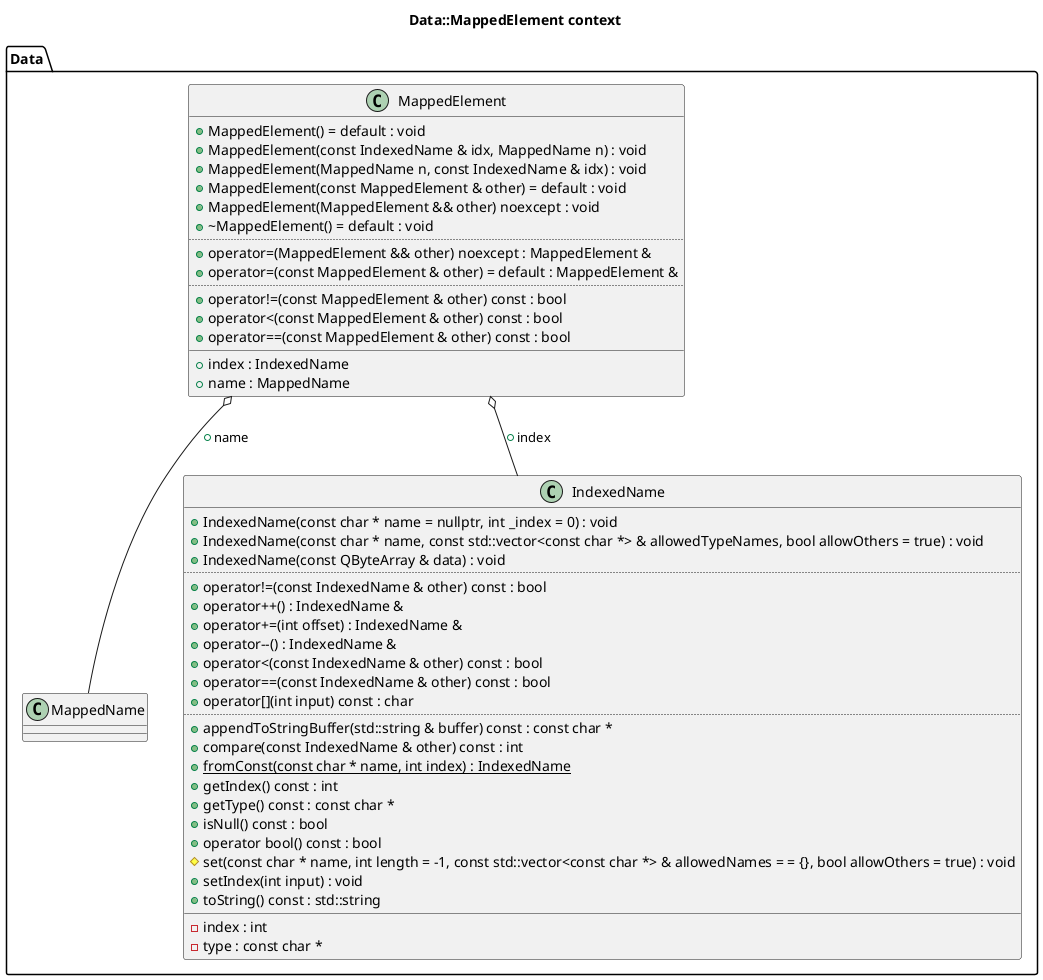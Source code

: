 @startuml
title Data::MappedElement context
package [Data] as C_0007944022382666682349 {
class "MappedName" as C_0007243427818333896881
class C_0007243427818333896881 [[https://github.com/FreeCAD/FreeCAD/blob/2fcc5317fe3aee96ca73475986a577719fc78e20/src/App/StringHasher.h#L45{MappedName}]] {
__
}
class "IndexedName" as C_0000077198310494763102
class C_0000077198310494763102 [[https://github.com/FreeCAD/FreeCAD/blob/2fcc5317fe3aee96ca73475986a577719fc78e20/src/App/IndexedName.h#L55{IndexedName}]] {
+IndexedName(const char * name = nullptr, int _index = 0) : void [[[https://github.com/FreeCAD/FreeCAD/blob/2fcc5317fe3aee96ca73475986a577719fc78e20/src/App/IndexedName.h#L67{IndexedName}]]]
+IndexedName(const char * name, const std::vector<const char *> & allowedTypeNames, bool allowOthers = true) : void [[[https://github.com/FreeCAD/FreeCAD/blob/2fcc5317fe3aee96ca73475986a577719fc78e20/src/App/IndexedName.h#L96{IndexedName}]]]
+IndexedName(const QByteArray & data) : void [[[https://github.com/FreeCAD/FreeCAD/blob/2fcc5317fe3aee96ca73475986a577719fc78e20/src/App/IndexedName.h#L108{IndexedName}]]]
..
+operator!=(const IndexedName & other) const : bool [[[https://github.com/FreeCAD/FreeCAD/blob/2fcc5317fe3aee96ca73475986a577719fc78e20/src/App/IndexedName.h#L198{operator!=}]]]
+operator++() : IndexedName & [[[https://github.com/FreeCAD/FreeCAD/blob/2fcc5317fe3aee96ca73475986a577719fc78e20/src/App/IndexedName.h#L182{operator++}]]]
+operator+=(int offset) : IndexedName & [[[https://github.com/FreeCAD/FreeCAD/blob/2fcc5317fe3aee96ca73475986a577719fc78e20/src/App/IndexedName.h#L174{operator+=}]]]
+operator--() : IndexedName & [[[https://github.com/FreeCAD/FreeCAD/blob/2fcc5317fe3aee96ca73475986a577719fc78e20/src/App/IndexedName.h#L190{operator--}]]]
+operator<(const IndexedName & other) const : bool [[[https://github.com/FreeCAD/FreeCAD/blob/2fcc5317fe3aee96ca73475986a577719fc78e20/src/App/IndexedName.h#L221{operator<}]]]
+operator==(const IndexedName & other) const : bool [[[https://github.com/FreeCAD/FreeCAD/blob/2fcc5317fe3aee96ca73475986a577719fc78e20/src/App/IndexedName.h#L166{operator==}]]]
+operator[](int input) const : char [[[https://github.com/FreeCAD/FreeCAD/blob/2fcc5317fe3aee96ca73475986a577719fc78e20/src/App/IndexedName.h#L228{operator[]}]]]
..
+appendToStringBuffer(std::string & buffer) const : const char * [[[https://github.com/FreeCAD/FreeCAD/blob/2fcc5317fe3aee96ca73475986a577719fc78e20/src/App/IndexedName.h#L133{appendToStringBuffer}]]]
+compare(const IndexedName & other) const : int [[[https://github.com/FreeCAD/FreeCAD/blob/2fcc5317fe3aee96ca73475986a577719fc78e20/src/App/IndexedName.h#L204{compare}]]]
{static} +fromConst(const char * name, int index) : IndexedName [[[https://github.com/FreeCAD/FreeCAD/blob/2fcc5317fe3aee96ca73475986a577719fc78e20/src/App/IndexedName.h#L120{fromConst}]]]
+getIndex() const : int [[[https://github.com/FreeCAD/FreeCAD/blob/2fcc5317fe3aee96ca73475986a577719fc78e20/src/App/IndexedName.h#L241{getIndex}]]]
+getType() const : const char * [[[https://github.com/FreeCAD/FreeCAD/blob/2fcc5317fe3aee96ca73475986a577719fc78e20/src/App/IndexedName.h#L238{getType}]]]
+isNull() const : bool [[[https://github.com/FreeCAD/FreeCAD/blob/2fcc5317fe3aee96ca73475986a577719fc78e20/src/App/IndexedName.h#L252{isNull}]]]
+operator bool() const : bool [[[https://github.com/FreeCAD/FreeCAD/blob/2fcc5317fe3aee96ca73475986a577719fc78e20/src/App/IndexedName.h#L256{operator bool}]]]
#set(const char * name, int length = -1, const std::vector<const char *> & allowedNames = = {}, bool allowOthers = true) : void [[[https://github.com/FreeCAD/FreeCAD/blob/2fcc5317fe3aee96ca73475986a577719fc78e20/src/App/IndexedName.h#L271{set}]]]
+setIndex(int input) : void [[[https://github.com/FreeCAD/FreeCAD/blob/2fcc5317fe3aee96ca73475986a577719fc78e20/src/App/IndexedName.h#L247{setIndex}]]]
+toString() const : std::string [[[https://github.com/FreeCAD/FreeCAD/blob/2fcc5317fe3aee96ca73475986a577719fc78e20/src/App/IndexedName.h#L147{toString}]]]
__
-index : int [[[https://github.com/FreeCAD/FreeCAD/blob/2fcc5317fe3aee96ca73475986a577719fc78e20/src/App/IndexedName.h#L278{index}]]]
-type : const char * [[[https://github.com/FreeCAD/FreeCAD/blob/2fcc5317fe3aee96ca73475986a577719fc78e20/src/App/IndexedName.h#L277{type}]]]
}
class "MappedElement" as C_0005907300236355149255
class C_0005907300236355149255 [[https://github.com/FreeCAD/FreeCAD/blob/2fcc5317fe3aee96ca73475986a577719fc78e20/src/App/MappedElement.h#L41{MappedElement}]] {
+MappedElement() = default : void [[[https://github.com/FreeCAD/FreeCAD/blob/2fcc5317fe3aee96ca73475986a577719fc78e20/src/App/MappedElement.h#L46{MappedElement}]]]
+MappedElement(const IndexedName & idx, MappedName n) : void [[[https://github.com/FreeCAD/FreeCAD/blob/2fcc5317fe3aee96ca73475986a577719fc78e20/src/App/MappedElement.h#L48{MappedElement}]]]
+MappedElement(MappedName n, const IndexedName & idx) : void [[[https://github.com/FreeCAD/FreeCAD/blob/2fcc5317fe3aee96ca73475986a577719fc78e20/src/App/MappedElement.h#L53{MappedElement}]]]
+MappedElement(const MappedElement & other) = default : void [[[https://github.com/FreeCAD/FreeCAD/blob/2fcc5317fe3aee96ca73475986a577719fc78e20/src/App/MappedElement.h#L60{MappedElement}]]]
+MappedElement(MappedElement && other) noexcept : void [[[https://github.com/FreeCAD/FreeCAD/blob/2fcc5317fe3aee96ca73475986a577719fc78e20/src/App/MappedElement.h#L62{MappedElement}]]]
+~MappedElement() = default : void [[[https://github.com/FreeCAD/FreeCAD/blob/2fcc5317fe3aee96ca73475986a577719fc78e20/src/App/MappedElement.h#L58{~MappedElement}]]]
..
+operator=(MappedElement && other) noexcept : MappedElement & [[[https://github.com/FreeCAD/FreeCAD/blob/2fcc5317fe3aee96ca73475986a577719fc78e20/src/App/MappedElement.h#L67{operator=}]]]
+operator=(const MappedElement & other) = default : MappedElement & [[[https://github.com/FreeCAD/FreeCAD/blob/2fcc5317fe3aee96ca73475986a577719fc78e20/src/App/MappedElement.h#L74{operator=}]]]
..
+operator!=(const MappedElement & other) const : bool [[[https://github.com/FreeCAD/FreeCAD/blob/2fcc5317fe3aee96ca73475986a577719fc78e20/src/App/MappedElement.h#L81{operator!=}]]]
+operator<(const MappedElement & other) const : bool [[[https://github.com/FreeCAD/FreeCAD/blob/2fcc5317fe3aee96ca73475986a577719fc78e20/src/App/MappedElement.h#L89{operator<}]]]
+operator==(const MappedElement & other) const : bool [[[https://github.com/FreeCAD/FreeCAD/blob/2fcc5317fe3aee96ca73475986a577719fc78e20/src/App/MappedElement.h#L76{operator==}]]]
__
+index : IndexedName [[[https://github.com/FreeCAD/FreeCAD/blob/2fcc5317fe3aee96ca73475986a577719fc78e20/src/App/MappedElement.h#L43{index}]]]
+name : MappedName [[[https://github.com/FreeCAD/FreeCAD/blob/2fcc5317fe3aee96ca73475986a577719fc78e20/src/App/MappedElement.h#L44{name}]]]
}
}
C_0005907300236355149255 o-- C_0000077198310494763102 [[https://github.com/FreeCAD/FreeCAD/blob/2fcc5317fe3aee96ca73475986a577719fc78e20/src/App/MappedElement.h#L43{index}]] : +index
C_0005907300236355149255 o-- C_0007243427818333896881 [[https://github.com/FreeCAD/FreeCAD/blob/2fcc5317fe3aee96ca73475986a577719fc78e20/src/App/MappedElement.h#L44{name}]] : +name

'Generated with clang-uml, version 0.6.0
'LLVM version Ubuntu clang version 19.1.1 (1ubuntu1)
@enduml

